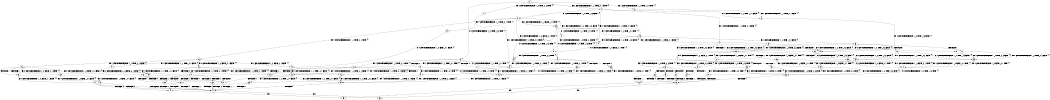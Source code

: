 digraph BCG {
size = "7, 10.5";
center = TRUE;
node [shape = circle];
0 [peripheries = 2];
0 -> 1 [label = "EX !0 !ATOMIC_EXCH_BRANCH (1, +0, TRUE, +0, 3, TRUE) !{}"];
0 -> 2 [label = "EX !1 !ATOMIC_EXCH_BRANCH (1, +1, TRUE, +0, 1, TRUE) !{}"];
0 -> 3 [label = "EX !0 !ATOMIC_EXCH_BRANCH (1, +0, TRUE, +0, 3, TRUE) !{}"];
0 -> 4 [label = "EX !1 !ATOMIC_EXCH_BRANCH (1, +1, TRUE, +0, 1, TRUE) !{}"];
1 -> 5 [label = "EX !1 !ATOMIC_EXCH_BRANCH (1, +1, TRUE, +0, 1, TRUE) !{}"];
2 -> 6 [label = "EX !1 !ATOMIC_EXCH_BRANCH (1, +1, TRUE, +0, 1, FALSE) !{}"];
3 -> 5 [label = "EX !1 !ATOMIC_EXCH_BRANCH (1, +1, TRUE, +0, 1, TRUE) !{}"];
3 -> 7 [label = "TERMINATE !0"];
3 -> 8 [label = "EX !1 !ATOMIC_EXCH_BRANCH (1, +1, TRUE, +0, 1, TRUE) !{}"];
3 -> 9 [label = "TERMINATE !0"];
4 -> 6 [label = "EX !1 !ATOMIC_EXCH_BRANCH (1, +1, TRUE, +0, 1, FALSE) !{}"];
4 -> 10 [label = "EX !0 !ATOMIC_EXCH_BRANCH (1, +0, TRUE, +0, 3, FALSE) !{}"];
4 -> 11 [label = "EX !1 !ATOMIC_EXCH_BRANCH (1, +1, TRUE, +0, 1, FALSE) !{}"];
4 -> 12 [label = "EX !0 !ATOMIC_EXCH_BRANCH (1, +0, TRUE, +0, 3, FALSE) !{}"];
5 -> 13 [label = "EX !1 !ATOMIC_EXCH_BRANCH (1, +1, TRUE, +0, 1, FALSE) !{}"];
6 -> 14 [label = "EX !0 !ATOMIC_EXCH_BRANCH (1, +0, TRUE, +0, 3, FALSE) !{}"];
7 -> 15 [label = "EX !1 !ATOMIC_EXCH_BRANCH (1, +1, TRUE, +0, 1, TRUE) !{}"];
8 -> 13 [label = "EX !1 !ATOMIC_EXCH_BRANCH (1, +1, TRUE, +0, 1, FALSE) !{}"];
8 -> 16 [label = "TERMINATE !0"];
8 -> 17 [label = "EX !1 !ATOMIC_EXCH_BRANCH (1, +1, TRUE, +0, 1, FALSE) !{}"];
8 -> 18 [label = "TERMINATE !0"];
9 -> 15 [label = "EX !1 !ATOMIC_EXCH_BRANCH (1, +1, TRUE, +0, 1, TRUE) !{}"];
9 -> 19 [label = "EX !1 !ATOMIC_EXCH_BRANCH (1, +1, TRUE, +0, 1, TRUE) !{}"];
10 -> 20 [label = "EX !0 !ATOMIC_EXCH_BRANCH (1, +0, FALSE, +0, 1, TRUE) !{}"];
11 -> 14 [label = "EX !0 !ATOMIC_EXCH_BRANCH (1, +0, TRUE, +0, 3, FALSE) !{}"];
11 -> 21 [label = "TERMINATE !1"];
11 -> 22 [label = "EX !0 !ATOMIC_EXCH_BRANCH (1, +0, TRUE, +0, 3, FALSE) !{}"];
11 -> 23 [label = "TERMINATE !1"];
12 -> 20 [label = "EX !0 !ATOMIC_EXCH_BRANCH (1, +0, FALSE, +0, 1, TRUE) !{}"];
12 -> 24 [label = "EX !1 !ATOMIC_EXCH_BRANCH (1, +1, TRUE, +0, 1, TRUE) !{}"];
12 -> 25 [label = "EX !0 !ATOMIC_EXCH_BRANCH (1, +0, FALSE, +0, 1, TRUE) !{}"];
12 -> 26 [label = "EX !1 !ATOMIC_EXCH_BRANCH (1, +1, TRUE, +0, 1, TRUE) !{}"];
13 -> 27 [label = "TERMINATE !0"];
14 -> 28 [label = "EX !0 !ATOMIC_EXCH_BRANCH (1, +0, FALSE, +0, 1, TRUE) !{}"];
15 -> 29 [label = "EX !1 !ATOMIC_EXCH_BRANCH (1, +1, TRUE, +0, 1, FALSE) !{}"];
16 -> 29 [label = "EX !1 !ATOMIC_EXCH_BRANCH (1, +1, TRUE, +0, 1, FALSE) !{}"];
17 -> 27 [label = "TERMINATE !0"];
17 -> 30 [label = "TERMINATE !1"];
17 -> 31 [label = "TERMINATE !0"];
17 -> 32 [label = "TERMINATE !1"];
18 -> 29 [label = "EX !1 !ATOMIC_EXCH_BRANCH (1, +1, TRUE, +0, 1, FALSE) !{}"];
18 -> 33 [label = "EX !1 !ATOMIC_EXCH_BRANCH (1, +1, TRUE, +0, 1, FALSE) !{}"];
19 -> 29 [label = "EX !1 !ATOMIC_EXCH_BRANCH (1, +1, TRUE, +0, 1, FALSE) !{}"];
19 -> 33 [label = "EX !1 !ATOMIC_EXCH_BRANCH (1, +1, TRUE, +0, 1, FALSE) !{}"];
20 -> 34 [label = "EX !0 !ATOMIC_EXCH_BRANCH (1, +0, TRUE, +0, 3, TRUE) !{}"];
21 -> 35 [label = "EX !0 !ATOMIC_EXCH_BRANCH (1, +0, TRUE, +0, 3, FALSE) !{}"];
22 -> 28 [label = "EX !0 !ATOMIC_EXCH_BRANCH (1, +0, FALSE, +0, 1, TRUE) !{}"];
22 -> 36 [label = "TERMINATE !1"];
22 -> 37 [label = "EX !0 !ATOMIC_EXCH_BRANCH (1, +0, FALSE, +0, 1, TRUE) !{}"];
22 -> 38 [label = "TERMINATE !1"];
23 -> 35 [label = "EX !0 !ATOMIC_EXCH_BRANCH (1, +0, TRUE, +0, 3, FALSE) !{}"];
23 -> 39 [label = "EX !0 !ATOMIC_EXCH_BRANCH (1, +0, TRUE, +0, 3, FALSE) !{}"];
24 -> 40 [label = "EX !0 !ATOMIC_EXCH_BRANCH (1, +0, FALSE, +0, 1, FALSE) !{}"];
25 -> 34 [label = "EX !0 !ATOMIC_EXCH_BRANCH (1, +0, TRUE, +0, 3, TRUE) !{}"];
25 -> 41 [label = "EX !1 !ATOMIC_EXCH_BRANCH (1, +1, TRUE, +0, 1, TRUE) !{}"];
25 -> 42 [label = "EX !0 !ATOMIC_EXCH_BRANCH (1, +0, TRUE, +0, 3, TRUE) !{}"];
25 -> 43 [label = "EX !1 !ATOMIC_EXCH_BRANCH (1, +1, TRUE, +0, 1, TRUE) !{}"];
26 -> 40 [label = "EX !0 !ATOMIC_EXCH_BRANCH (1, +0, FALSE, +0, 1, FALSE) !{}"];
26 -> 44 [label = "EX !1 !ATOMIC_EXCH_BRANCH (1, +1, TRUE, +0, 1, FALSE) !{}"];
26 -> 45 [label = "EX !0 !ATOMIC_EXCH_BRANCH (1, +0, FALSE, +0, 1, FALSE) !{}"];
26 -> 46 [label = "EX !1 !ATOMIC_EXCH_BRANCH (1, +1, TRUE, +0, 1, FALSE) !{}"];
27 -> 47 [label = "TERMINATE !1"];
28 -> 48 [label = "EX !0 !ATOMIC_EXCH_BRANCH (1, +0, TRUE, +0, 3, TRUE) !{}"];
29 -> 47 [label = "TERMINATE !1"];
30 -> 47 [label = "TERMINATE !0"];
31 -> 47 [label = "TERMINATE !1"];
31 -> 49 [label = "TERMINATE !1"];
32 -> 47 [label = "TERMINATE !0"];
32 -> 49 [label = "TERMINATE !0"];
33 -> 47 [label = "TERMINATE !1"];
33 -> 49 [label = "TERMINATE !1"];
34 -> 5 [label = "EX !1 !ATOMIC_EXCH_BRANCH (1, +1, TRUE, +0, 1, TRUE) !{}"];
35 -> 50 [label = "EX !0 !ATOMIC_EXCH_BRANCH (1, +0, FALSE, +0, 1, TRUE) !{}"];
36 -> 50 [label = "EX !0 !ATOMIC_EXCH_BRANCH (1, +0, FALSE, +0, 1, TRUE) !{}"];
37 -> 48 [label = "EX !0 !ATOMIC_EXCH_BRANCH (1, +0, TRUE, +0, 3, TRUE) !{}"];
37 -> 51 [label = "TERMINATE !1"];
37 -> 52 [label = "EX !0 !ATOMIC_EXCH_BRANCH (1, +0, TRUE, +0, 3, TRUE) !{}"];
37 -> 53 [label = "TERMINATE !1"];
38 -> 50 [label = "EX !0 !ATOMIC_EXCH_BRANCH (1, +0, FALSE, +0, 1, TRUE) !{}"];
38 -> 54 [label = "EX !0 !ATOMIC_EXCH_BRANCH (1, +0, FALSE, +0, 1, TRUE) !{}"];
39 -> 50 [label = "EX !0 !ATOMIC_EXCH_BRANCH (1, +0, FALSE, +0, 1, TRUE) !{}"];
39 -> 54 [label = "EX !0 !ATOMIC_EXCH_BRANCH (1, +0, FALSE, +0, 1, TRUE) !{}"];
40 -> 13 [label = "EX !1 !ATOMIC_EXCH_BRANCH (1, +1, TRUE, +0, 1, FALSE) !{}"];
41 -> 10 [label = "EX !0 !ATOMIC_EXCH_BRANCH (1, +0, TRUE, +0, 3, FALSE) !{}"];
42 -> 5 [label = "EX !1 !ATOMIC_EXCH_BRANCH (1, +1, TRUE, +0, 1, TRUE) !{}"];
42 -> 55 [label = "TERMINATE !0"];
42 -> 8 [label = "EX !1 !ATOMIC_EXCH_BRANCH (1, +1, TRUE, +0, 1, TRUE) !{}"];
42 -> 56 [label = "TERMINATE !0"];
43 -> 10 [label = "EX !0 !ATOMIC_EXCH_BRANCH (1, +0, TRUE, +0, 3, FALSE) !{}"];
43 -> 57 [label = "EX !1 !ATOMIC_EXCH_BRANCH (1, +1, TRUE, +0, 1, FALSE) !{}"];
43 -> 12 [label = "EX !0 !ATOMIC_EXCH_BRANCH (1, +0, TRUE, +0, 3, FALSE) !{}"];
43 -> 58 [label = "EX !1 !ATOMIC_EXCH_BRANCH (1, +1, TRUE, +0, 1, FALSE) !{}"];
44 -> 59 [label = "EX !0 !ATOMIC_EXCH_BRANCH (1, +0, FALSE, +0, 1, FALSE) !{}"];
45 -> 13 [label = "EX !1 !ATOMIC_EXCH_BRANCH (1, +1, TRUE, +0, 1, FALSE) !{}"];
45 -> 16 [label = "TERMINATE !0"];
45 -> 17 [label = "EX !1 !ATOMIC_EXCH_BRANCH (1, +1, TRUE, +0, 1, FALSE) !{}"];
45 -> 18 [label = "TERMINATE !0"];
46 -> 59 [label = "EX !0 !ATOMIC_EXCH_BRANCH (1, +0, FALSE, +0, 1, FALSE) !{}"];
46 -> 60 [label = "TERMINATE !1"];
46 -> 61 [label = "EX !0 !ATOMIC_EXCH_BRANCH (1, +0, FALSE, +0, 1, FALSE) !{}"];
46 -> 62 [label = "TERMINATE !1"];
47 -> 63 [label = "exit"];
48 -> 64 [label = "TERMINATE !0"];
49 -> 65 [label = "exit"];
50 -> 66 [label = "EX !0 !ATOMIC_EXCH_BRANCH (1, +0, TRUE, +0, 3, TRUE) !{}"];
51 -> 66 [label = "EX !0 !ATOMIC_EXCH_BRANCH (1, +0, TRUE, +0, 3, TRUE) !{}"];
52 -> 64 [label = "TERMINATE !0"];
52 -> 67 [label = "TERMINATE !1"];
52 -> 68 [label = "TERMINATE !0"];
52 -> 69 [label = "TERMINATE !1"];
53 -> 66 [label = "EX !0 !ATOMIC_EXCH_BRANCH (1, +0, TRUE, +0, 3, TRUE) !{}"];
53 -> 70 [label = "EX !0 !ATOMIC_EXCH_BRANCH (1, +0, TRUE, +0, 3, TRUE) !{}"];
54 -> 66 [label = "EX !0 !ATOMIC_EXCH_BRANCH (1, +0, TRUE, +0, 3, TRUE) !{}"];
54 -> 70 [label = "EX !0 !ATOMIC_EXCH_BRANCH (1, +0, TRUE, +0, 3, TRUE) !{}"];
55 -> 15 [label = "EX !1 !ATOMIC_EXCH_BRANCH (1, +1, TRUE, +0, 1, TRUE) !{}"];
56 -> 15 [label = "EX !1 !ATOMIC_EXCH_BRANCH (1, +1, TRUE, +0, 1, TRUE) !{}"];
56 -> 19 [label = "EX !1 !ATOMIC_EXCH_BRANCH (1, +1, TRUE, +0, 1, TRUE) !{}"];
57 -> 14 [label = "EX !0 !ATOMIC_EXCH_BRANCH (1, +0, TRUE, +0, 3, FALSE) !{}"];
58 -> 14 [label = "EX !0 !ATOMIC_EXCH_BRANCH (1, +0, TRUE, +0, 3, FALSE) !{}"];
58 -> 71 [label = "TERMINATE !1"];
58 -> 22 [label = "EX !0 !ATOMIC_EXCH_BRANCH (1, +0, TRUE, +0, 3, FALSE) !{}"];
58 -> 72 [label = "TERMINATE !1"];
59 -> 27 [label = "TERMINATE !0"];
60 -> 73 [label = "EX !0 !ATOMIC_EXCH_BRANCH (1, +0, FALSE, +0, 1, FALSE) !{}"];
61 -> 27 [label = "TERMINATE !0"];
61 -> 30 [label = "TERMINATE !1"];
61 -> 31 [label = "TERMINATE !0"];
61 -> 32 [label = "TERMINATE !1"];
62 -> 73 [label = "EX !0 !ATOMIC_EXCH_BRANCH (1, +0, FALSE, +0, 1, FALSE) !{}"];
62 -> 74 [label = "EX !0 !ATOMIC_EXCH_BRANCH (1, +0, FALSE, +0, 1, FALSE) !{}"];
64 -> 75 [label = "TERMINATE !1"];
66 -> 75 [label = "TERMINATE !0"];
67 -> 75 [label = "TERMINATE !0"];
68 -> 75 [label = "TERMINATE !1"];
68 -> 76 [label = "TERMINATE !1"];
69 -> 75 [label = "TERMINATE !0"];
69 -> 76 [label = "TERMINATE !0"];
70 -> 75 [label = "TERMINATE !0"];
70 -> 76 [label = "TERMINATE !0"];
71 -> 35 [label = "EX !0 !ATOMIC_EXCH_BRANCH (1, +0, TRUE, +0, 3, FALSE) !{}"];
72 -> 35 [label = "EX !0 !ATOMIC_EXCH_BRANCH (1, +0, TRUE, +0, 3, FALSE) !{}"];
72 -> 39 [label = "EX !0 !ATOMIC_EXCH_BRANCH (1, +0, TRUE, +0, 3, FALSE) !{}"];
73 -> 47 [label = "TERMINATE !0"];
74 -> 47 [label = "TERMINATE !0"];
74 -> 49 [label = "TERMINATE !0"];
75 -> 63 [label = "exit"];
76 -> 65 [label = "exit"];
}
